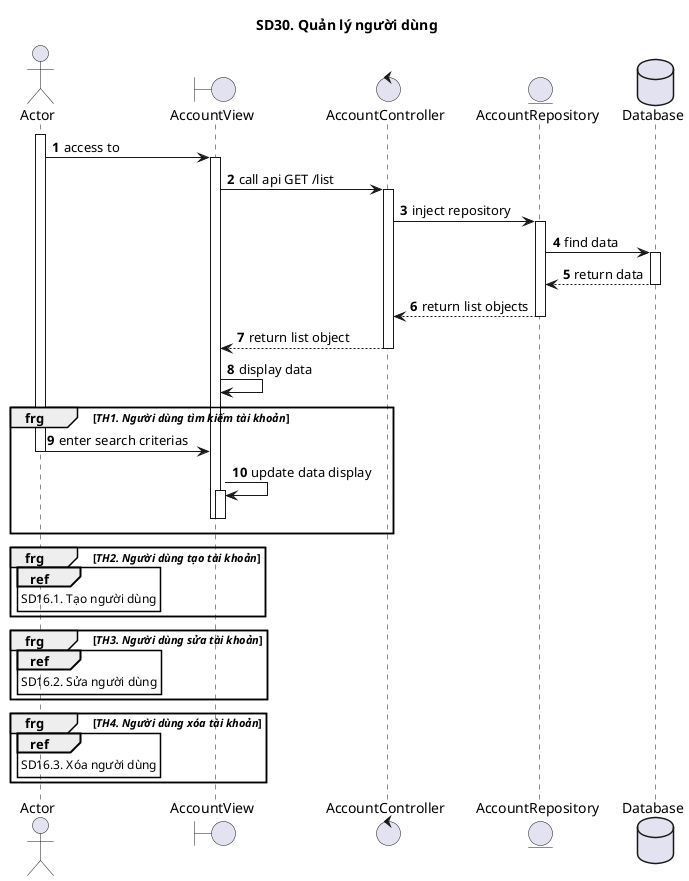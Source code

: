 @startuml SQ
autonumber
title SD30. Quản lý người dùng
actor "Actor" as actor
boundary "AccountView" as view
control "AccountController" as controller
entity "AccountRepository" as model
database "Database" as database
activate actor
actor -> view : access to
activate view
view -> controller : call api GET /list
activate controller
controller -> model : inject repository
activate model
model -> database : find data
activate database
database --> model : return data
deactivate database
model --> controller: return list objects
deactivate model
controller --> view : return list object
deactivate controller
view -> view: display data
group frg [//TH1. Người dùng tìm kiếm tài khoản//]
actor -> view : enter search criterias
deactivate actor
view -> view: update data display
activate view
deactivate view
deactivate view
end
group frg [//TH2. Người dùng tạo tài khoản//]
ref over actor
SD16.1. Tạo người dùng
end ref
end
group frg [//TH3. Người dùng sửa tài khoản//]
ref over actor
SD16.2. Sửa người dùng
end ref
end
group frg [//TH4. Người dùng xóa tài khoản//]
ref over actor
SD16.3. Xóa người dùng
end ref
end
@enduml